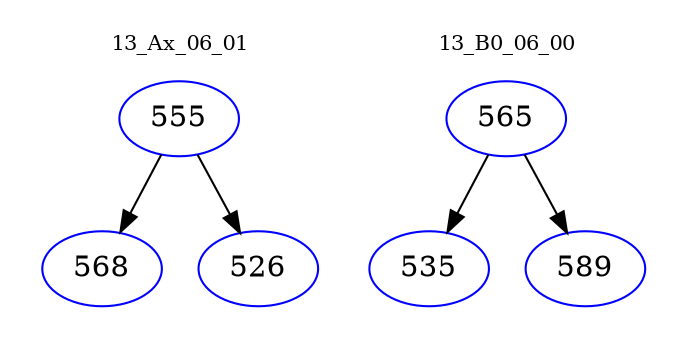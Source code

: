 digraph{
subgraph cluster_0 {
color = white
label = "13_Ax_06_01";
fontsize=10;
T0_555 [label="555", color="blue"]
T0_555 -> T0_568 [color="black"]
T0_568 [label="568", color="blue"]
T0_555 -> T0_526 [color="black"]
T0_526 [label="526", color="blue"]
}
subgraph cluster_1 {
color = white
label = "13_B0_06_00";
fontsize=10;
T1_565 [label="565", color="blue"]
T1_565 -> T1_535 [color="black"]
T1_535 [label="535", color="blue"]
T1_565 -> T1_589 [color="black"]
T1_589 [label="589", color="blue"]
}
}
